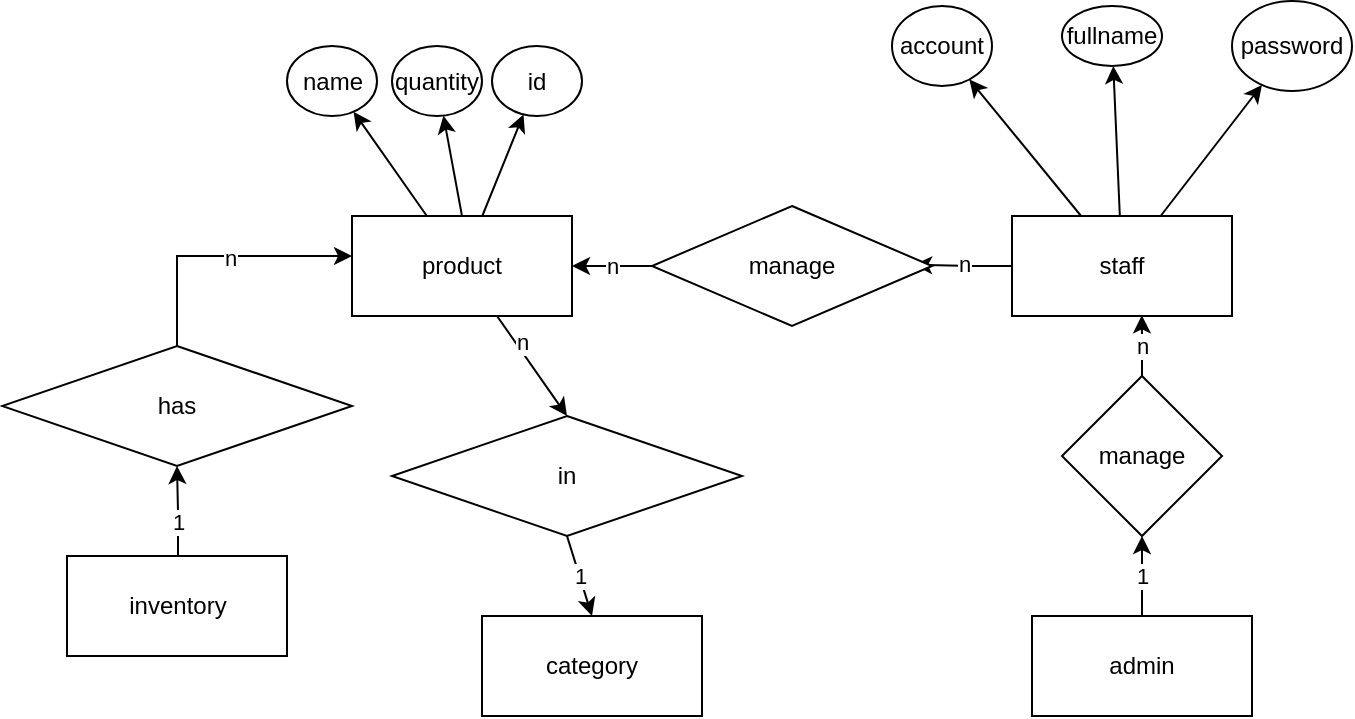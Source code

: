 <mxfile>
    <diagram name="Page-1" id="a0GKX37r0jUPQa7Pxb1f">
        <mxGraphModel dx="1081" dy="525" grid="1" gridSize="10" guides="1" tooltips="1" connect="1" arrows="1" fold="1" page="1" pageScale="1" pageWidth="850" pageHeight="1100" math="0" shadow="0">
            <root>
                <mxCell id="0"/>
                <mxCell id="1" parent="0"/>
                <mxCell id="qo31EmQsLFviCPmy-kX7-78" value="" style="rounded=0;orthogonalLoop=1;jettySize=auto;html=1;" parent="1" source="qo31EmQsLFviCPmy-kX7-1" target="qo31EmQsLFviCPmy-kX7-77" edge="1">
                    <mxGeometry relative="1" as="geometry"/>
                </mxCell>
                <mxCell id="qo31EmQsLFviCPmy-kX7-81" style="rounded=0;orthogonalLoop=1;jettySize=auto;html=1;exitX=0.5;exitY=0;exitDx=0;exitDy=0;" parent="1" source="qo31EmQsLFviCPmy-kX7-1" target="qo31EmQsLFviCPmy-kX7-79" edge="1">
                    <mxGeometry relative="1" as="geometry"/>
                </mxCell>
                <mxCell id="qo31EmQsLFviCPmy-kX7-82" style="rounded=0;orthogonalLoop=1;jettySize=auto;html=1;" parent="1" source="qo31EmQsLFviCPmy-kX7-1" target="qo31EmQsLFviCPmy-kX7-80" edge="1">
                    <mxGeometry relative="1" as="geometry"/>
                </mxCell>
                <mxCell id="25" style="edgeStyle=none;html=1;entryX=0.5;entryY=0;entryDx=0;entryDy=0;" parent="1" source="qo31EmQsLFviCPmy-kX7-1" target="21" edge="1">
                    <mxGeometry relative="1" as="geometry"/>
                </mxCell>
                <mxCell id="27" value="n" style="edgeLabel;html=1;align=center;verticalAlign=middle;resizable=0;points=[];" parent="25" vertex="1" connectable="0">
                    <mxGeometry x="-0.424" y="3" relative="1" as="geometry">
                        <mxPoint as="offset"/>
                    </mxGeometry>
                </mxCell>
                <mxCell id="qo31EmQsLFviCPmy-kX7-1" value="product" style="html=1;whiteSpace=wrap;" parent="1" vertex="1">
                    <mxGeometry x="360" y="290" width="110" height="50" as="geometry"/>
                </mxCell>
                <mxCell id="qo31EmQsLFviCPmy-kX7-11" value="n" style="edgeStyle=orthogonalEdgeStyle;rounded=0;orthogonalLoop=1;jettySize=auto;html=1;entryX=0.936;entryY=0.49;entryDx=0;entryDy=0;entryPerimeter=0;" parent="1" source="qo31EmQsLFviCPmy-kX7-3" target="qo31EmQsLFviCPmy-kX7-10" edge="1">
                    <mxGeometry relative="1" as="geometry"/>
                </mxCell>
                <mxCell id="qo31EmQsLFviCPmy-kX7-60" style="rounded=0;orthogonalLoop=1;jettySize=auto;html=1;" parent="1" source="qo31EmQsLFviCPmy-kX7-3" target="qo31EmQsLFviCPmy-kX7-64" edge="1">
                    <mxGeometry relative="1" as="geometry">
                        <mxPoint x="810" y="230" as="targetPoint"/>
                    </mxGeometry>
                </mxCell>
                <mxCell id="qo31EmQsLFviCPmy-kX7-67" style="rounded=0;orthogonalLoop=1;jettySize=auto;html=1;" parent="1" source="qo31EmQsLFviCPmy-kX7-3" target="qo31EmQsLFviCPmy-kX7-65" edge="1">
                    <mxGeometry relative="1" as="geometry"/>
                </mxCell>
                <mxCell id="qo31EmQsLFviCPmy-kX7-68" style="rounded=0;orthogonalLoop=1;jettySize=auto;html=1;" parent="1" source="qo31EmQsLFviCPmy-kX7-3" target="qo31EmQsLFviCPmy-kX7-66" edge="1">
                    <mxGeometry relative="1" as="geometry"/>
                </mxCell>
                <mxCell id="qo31EmQsLFviCPmy-kX7-3" value="staff" style="html=1;whiteSpace=wrap;" parent="1" vertex="1">
                    <mxGeometry x="690" y="290" width="110" height="50" as="geometry"/>
                </mxCell>
                <mxCell id="qo31EmQsLFviCPmy-kX7-15" value="1" style="edgeStyle=orthogonalEdgeStyle;rounded=0;orthogonalLoop=1;jettySize=auto;html=1;exitX=0.614;exitY=0;exitDx=0;exitDy=0;entryX=0.5;entryY=1;entryDx=0;entryDy=0;exitPerimeter=0;" parent="1" source="qo31EmQsLFviCPmy-kX7-4" target="qo31EmQsLFviCPmy-kX7-14" edge="1">
                    <mxGeometry relative="1" as="geometry">
                        <Array as="points">
                            <mxPoint x="273" y="460"/>
                            <mxPoint x="273" y="438"/>
                        </Array>
                    </mxGeometry>
                </mxCell>
                <mxCell id="qo31EmQsLFviCPmy-kX7-4" value="inventory" style="html=1;whiteSpace=wrap;" parent="1" vertex="1">
                    <mxGeometry x="217.5" y="460" width="110" height="50" as="geometry"/>
                </mxCell>
                <mxCell id="qo31EmQsLFviCPmy-kX7-12" value="n" style="edgeStyle=orthogonalEdgeStyle;rounded=0;orthogonalLoop=1;jettySize=auto;html=1;" parent="1" source="qo31EmQsLFviCPmy-kX7-10" target="qo31EmQsLFviCPmy-kX7-1" edge="1">
                    <mxGeometry relative="1" as="geometry"/>
                </mxCell>
                <mxCell id="qo31EmQsLFviCPmy-kX7-10" value="manage" style="shape=rhombus;perimeter=rhombusPerimeter;whiteSpace=wrap;html=1;align=center;" parent="1" vertex="1">
                    <mxGeometry x="510" y="285" width="140" height="60" as="geometry"/>
                </mxCell>
                <mxCell id="qo31EmQsLFviCPmy-kX7-17" style="edgeStyle=orthogonalEdgeStyle;rounded=0;orthogonalLoop=1;jettySize=auto;html=1;" parent="1" source="qo31EmQsLFviCPmy-kX7-14" target="qo31EmQsLFviCPmy-kX7-1" edge="1">
                    <mxGeometry relative="1" as="geometry">
                        <mxPoint x="190" y="310" as="targetPoint"/>
                        <Array as="points">
                            <mxPoint x="273" y="310"/>
                        </Array>
                    </mxGeometry>
                </mxCell>
                <mxCell id="28" value="n" style="edgeLabel;html=1;align=center;verticalAlign=middle;resizable=0;points=[];" parent="qo31EmQsLFviCPmy-kX7-17" vertex="1" connectable="0">
                    <mxGeometry x="0.08" y="-1" relative="1" as="geometry">
                        <mxPoint as="offset"/>
                    </mxGeometry>
                </mxCell>
                <mxCell id="qo31EmQsLFviCPmy-kX7-14" value="has" style="shape=rhombus;perimeter=rhombusPerimeter;whiteSpace=wrap;html=1;align=center;" parent="1" vertex="1">
                    <mxGeometry x="185" y="355" width="175" height="60" as="geometry"/>
                </mxCell>
                <mxCell id="qo31EmQsLFviCPmy-kX7-28" value="1" style="edgeStyle=orthogonalEdgeStyle;rounded=0;orthogonalLoop=1;jettySize=auto;html=1;" parent="1" source="qo31EmQsLFviCPmy-kX7-26" target="qo31EmQsLFviCPmy-kX7-27" edge="1">
                    <mxGeometry relative="1" as="geometry"/>
                </mxCell>
                <mxCell id="qo31EmQsLFviCPmy-kX7-26" value="admin" style="html=1;whiteSpace=wrap;" parent="1" vertex="1">
                    <mxGeometry x="700" y="490" width="110" height="50" as="geometry"/>
                </mxCell>
                <mxCell id="qo31EmQsLFviCPmy-kX7-29" value="n" style="edgeStyle=orthogonalEdgeStyle;rounded=0;orthogonalLoop=1;jettySize=auto;html=1;entryX=0.59;entryY=0.993;entryDx=0;entryDy=0;entryPerimeter=0;" parent="1" source="qo31EmQsLFviCPmy-kX7-27" target="qo31EmQsLFviCPmy-kX7-3" edge="1">
                    <mxGeometry relative="1" as="geometry"/>
                </mxCell>
                <mxCell id="qo31EmQsLFviCPmy-kX7-27" value="manage" style="rhombus;whiteSpace=wrap;html=1;" parent="1" vertex="1">
                    <mxGeometry x="715" y="370" width="80" height="80" as="geometry"/>
                </mxCell>
                <mxCell id="qo31EmQsLFviCPmy-kX7-64" value="fullname" style="ellipse;whiteSpace=wrap;html=1;" parent="1" vertex="1">
                    <mxGeometry x="715" y="185" width="50" height="30" as="geometry"/>
                </mxCell>
                <mxCell id="qo31EmQsLFviCPmy-kX7-65" value="account" style="ellipse;whiteSpace=wrap;html=1;" parent="1" vertex="1">
                    <mxGeometry x="630" y="185" width="50" height="40" as="geometry"/>
                </mxCell>
                <mxCell id="qo31EmQsLFviCPmy-kX7-66" value="password" style="ellipse;whiteSpace=wrap;html=1;" parent="1" vertex="1">
                    <mxGeometry x="800" y="182.5" width="60" height="45" as="geometry"/>
                </mxCell>
                <mxCell id="qo31EmQsLFviCPmy-kX7-77" value="name" style="ellipse;whiteSpace=wrap;html=1;" parent="1" vertex="1">
                    <mxGeometry x="327.5" y="205" width="45" height="35" as="geometry"/>
                </mxCell>
                <mxCell id="qo31EmQsLFviCPmy-kX7-79" value="quantity" style="ellipse;whiteSpace=wrap;html=1;" parent="1" vertex="1">
                    <mxGeometry x="380" y="205" width="45" height="35" as="geometry"/>
                </mxCell>
                <mxCell id="qo31EmQsLFviCPmy-kX7-80" value="id" style="ellipse;whiteSpace=wrap;html=1;" parent="1" vertex="1">
                    <mxGeometry x="430" y="205" width="45" height="35" as="geometry"/>
                </mxCell>
                <mxCell id="26" value="1" style="edgeStyle=none;html=1;exitX=0.5;exitY=1;exitDx=0;exitDy=0;entryX=0.5;entryY=0;entryDx=0;entryDy=0;" parent="1" source="21" target="23" edge="1">
                    <mxGeometry relative="1" as="geometry"/>
                </mxCell>
                <mxCell id="21" value="in" style="shape=rhombus;perimeter=rhombusPerimeter;whiteSpace=wrap;html=1;align=center;" parent="1" vertex="1">
                    <mxGeometry x="380" y="390" width="175" height="60" as="geometry"/>
                </mxCell>
                <mxCell id="23" value="category" style="html=1;whiteSpace=wrap;" parent="1" vertex="1">
                    <mxGeometry x="425" y="490" width="110" height="50" as="geometry"/>
                </mxCell>
            </root>
        </mxGraphModel>
    </diagram>
</mxfile>